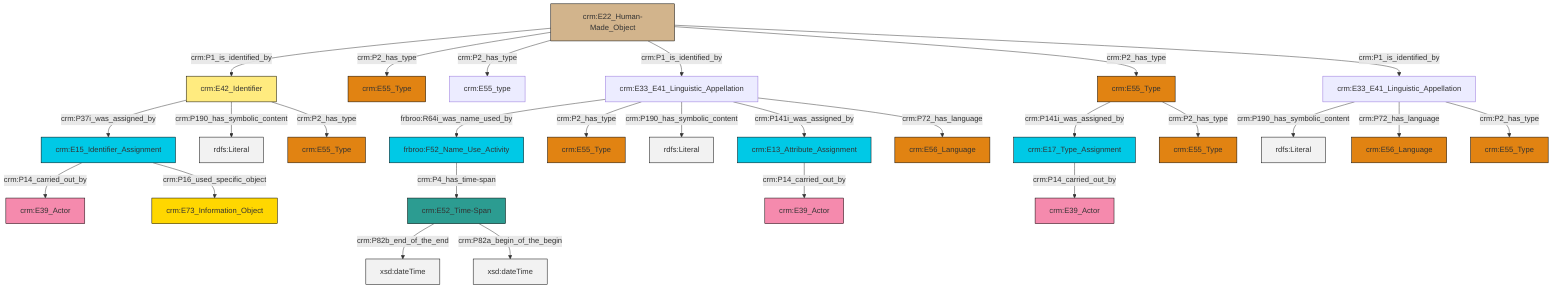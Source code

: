 graph TD
classDef Literal fill:#f2f2f2,stroke:#000000;
classDef CRM_Entity fill:#FFFFFF,stroke:#000000;
classDef Temporal_Entity fill:#00C9E6, stroke:#000000;
classDef Type fill:#E18312, stroke:#000000;
classDef Time-Span fill:#2C9C91, stroke:#000000;
classDef Appellation fill:#FFEB7F, stroke:#000000;
classDef Place fill:#008836, stroke:#000000;
classDef Persistent_Item fill:#B266B2, stroke:#000000;
classDef Conceptual_Object fill:#FFD700, stroke:#000000;
classDef Physical_Thing fill:#D2B48C, stroke:#000000;
classDef Actor fill:#f58aad, stroke:#000000;
classDef PC_Classes fill:#4ce600, stroke:#000000;
classDef Multi fill:#cccccc,stroke:#000000;

0["crm:E33_E41_Linguistic_Appellation"]:::Default -->|crm:P190_has_symbolic_content| 1[rdfs:Literal]:::Literal
0["crm:E33_E41_Linguistic_Appellation"]:::Default -->|crm:P72_has_language| 2["crm:E56_Language"]:::Type
3["crm:E22_Human-Made_Object"]:::Physical_Thing -->|crm:P1_is_identified_by| 4["crm:E42_Identifier"]:::Appellation
0["crm:E33_E41_Linguistic_Appellation"]:::Default -->|crm:P2_has_type| 5["crm:E55_Type"]:::Type
3["crm:E22_Human-Made_Object"]:::Physical_Thing -->|crm:P2_has_type| 6["crm:E55_Type"]:::Type
8["crm:E17_Type_Assignment"]:::Temporal_Entity -->|crm:P14_carried_out_by| 9["crm:E39_Actor"]:::Actor
10["crm:E15_Identifier_Assignment"]:::Temporal_Entity -->|crm:P14_carried_out_by| 11["crm:E39_Actor"]:::Actor
3["crm:E22_Human-Made_Object"]:::Physical_Thing -->|crm:P2_has_type| 13["crm:E55_type"]:::Default
14["frbroo:F52_Name_Use_Activity"]:::Temporal_Entity -->|crm:P4_has_time-span| 15["crm:E52_Time-Span"]:::Time-Span
15["crm:E52_Time-Span"]:::Time-Span -->|crm:P82b_end_of_the_end| 17[xsd:dateTime]:::Literal
25["crm:E33_E41_Linguistic_Appellation"]:::Default -->|frbroo:R64i_was_name_used_by| 14["frbroo:F52_Name_Use_Activity"]:::Temporal_Entity
25["crm:E33_E41_Linguistic_Appellation"]:::Default -->|crm:P2_has_type| 26["crm:E55_Type"]:::Type
34["crm:E55_Type"]:::Type -->|crm:P141i_was_assigned_by| 8["crm:E17_Type_Assignment"]:::Temporal_Entity
18["crm:E13_Attribute_Assignment"]:::Temporal_Entity -->|crm:P14_carried_out_by| 22["crm:E39_Actor"]:::Actor
4["crm:E42_Identifier"]:::Appellation -->|crm:P37i_was_assigned_by| 10["crm:E15_Identifier_Assignment"]:::Temporal_Entity
3["crm:E22_Human-Made_Object"]:::Physical_Thing -->|crm:P1_is_identified_by| 25["crm:E33_E41_Linguistic_Appellation"]:::Default
25["crm:E33_E41_Linguistic_Appellation"]:::Default -->|crm:P190_has_symbolic_content| 39[rdfs:Literal]:::Literal
4["crm:E42_Identifier"]:::Appellation -->|crm:P190_has_symbolic_content| 40[rdfs:Literal]:::Literal
34["crm:E55_Type"]:::Type -->|crm:P2_has_type| 30["crm:E55_Type"]:::Type
3["crm:E22_Human-Made_Object"]:::Physical_Thing -->|crm:P2_has_type| 34["crm:E55_Type"]:::Type
3["crm:E22_Human-Made_Object"]:::Physical_Thing -->|crm:P1_is_identified_by| 0["crm:E33_E41_Linguistic_Appellation"]:::Default
4["crm:E42_Identifier"]:::Appellation -->|crm:P2_has_type| 20["crm:E55_Type"]:::Type
25["crm:E33_E41_Linguistic_Appellation"]:::Default -->|crm:P141i_was_assigned_by| 18["crm:E13_Attribute_Assignment"]:::Temporal_Entity
10["crm:E15_Identifier_Assignment"]:::Temporal_Entity -->|crm:P16_used_specific_object| 27["crm:E73_Information_Object"]:::Conceptual_Object
15["crm:E52_Time-Span"]:::Time-Span -->|crm:P82a_begin_of_the_begin| 49[xsd:dateTime]:::Literal
25["crm:E33_E41_Linguistic_Appellation"]:::Default -->|crm:P72_has_language| 46["crm:E56_Language"]:::Type